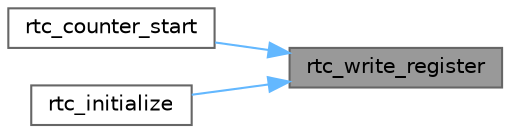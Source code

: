 digraph "rtc_write_register"
{
 // LATEX_PDF_SIZE
  bgcolor="transparent";
  edge [fontname=Helvetica,fontsize=10,labelfontname=Helvetica,labelfontsize=10];
  node [fontname=Helvetica,fontsize=10,shape=box,height=0.2,width=0.4];
  rankdir="RL";
  Node1 [label="rtc_write_register",height=0.2,width=0.4,color="gray40", fillcolor="grey60", style="filled", fontcolor="black",tooltip="Writes a RTC's register."];
  Node1 -> Node2 [dir="back",color="steelblue1",style="solid"];
  Node2 [label="rtc_counter_start",height=0.2,width=0.4,color="grey40", fillcolor="white", style="filled",URL="$group__driver.html#gab0fe0bc0db38324a33c73b6598e490fa",tooltip="Starts RTC counter."];
  Node1 -> Node3 [dir="back",color="steelblue1",style="solid"];
  Node3 [label="rtc_initialize",height=0.2,width=0.4,color="grey40", fillcolor="white", style="filled",URL="$group__driver.html#ga762710438f825aaaaa77cb4ebbc7e969",tooltip="Initializes RTC."];
}
